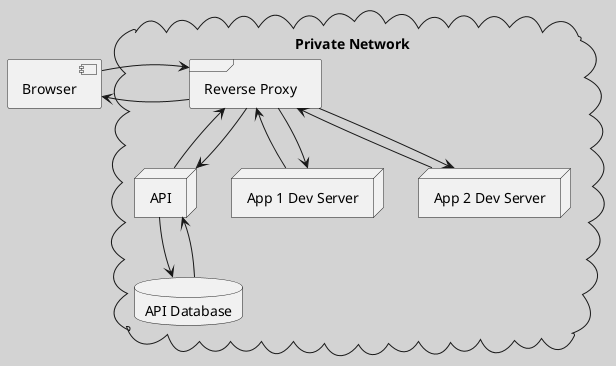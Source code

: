 @startuml

/'left to right direction'/

skinparam backgroundColor lightGray

component Browser


cloud "Private Network" {

  frame "Reverse Proxy" as RevProxy

  node API

  node "App 1 Dev Server" as DevServer1

  node "App 2 Dev Server" as DevServer2

  database "API Database" as API_DB
}

Browser <-right- RevProxy
Browser -right-> RevProxy

RevProxy <-- API
RevProxy --> API

API --> API_DB
API_DB --> API

RevProxy <-- DevServer1
RevProxy --> DevServer1

RevProxy <-- DevServer2
RevProxy --> DevServer2

@enduml
